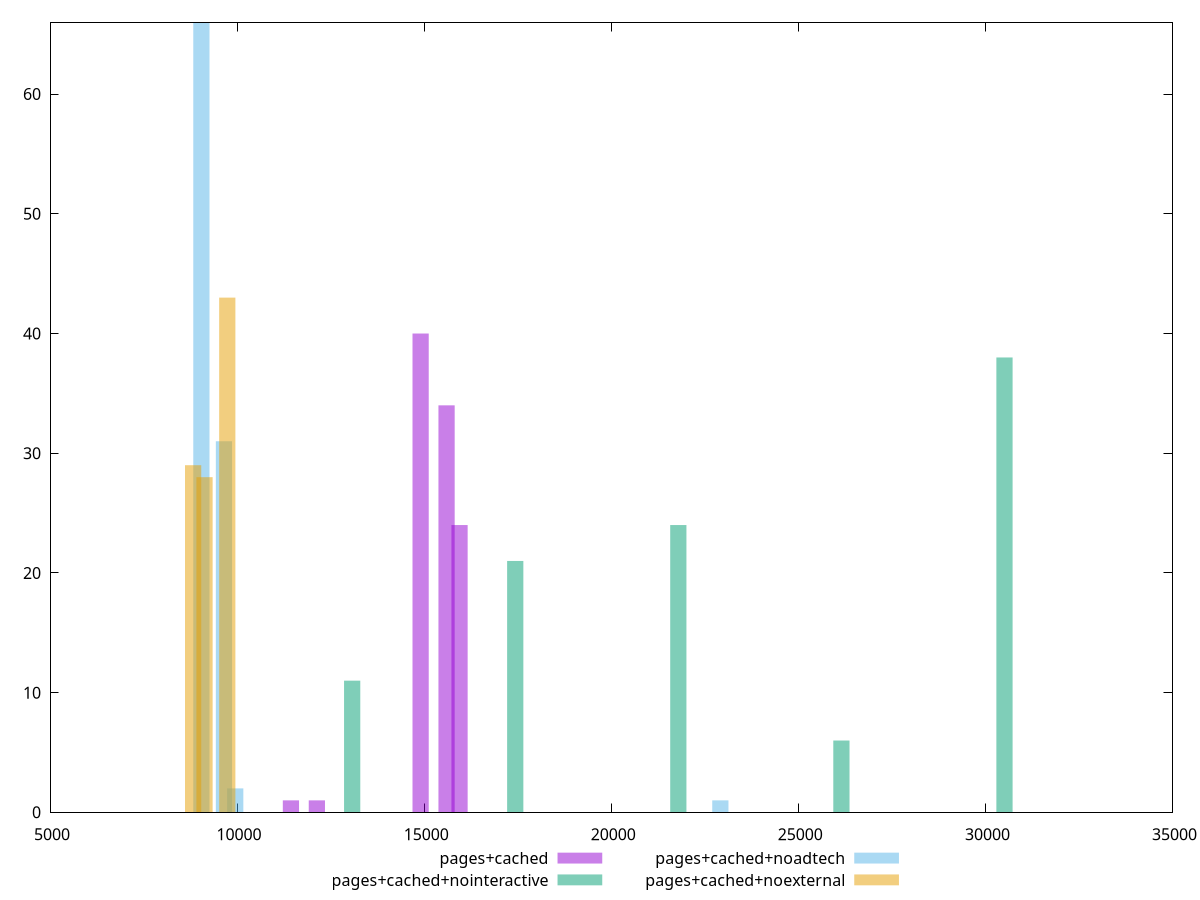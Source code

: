 $_pagesCached <<EOF
12132.130316769235 1
11438.865727239565 1
14905.188674887919 40
15945.085559182424 24
15598.453264417589 34
EOF
$_pagesCachedNointeractive <<EOF
13075.570242091086 11
17434.093656121448 21
30509.663898212533 38
21792.61707015181 24
26151.14048418217 6
EOF
$_pagesCachedNoadtech <<EOF
9648.81557686745 31
9045.764603313233 66
9950.341063644557 2
22915.936995060194 1
EOF
$_pagesCachedNoexternal <<EOF
9738.00410229686 43
9129.378845903306 28
8825.06621770653 29
EOF
set key outside below
set terminal pngcairo
set output "report_00006_2020-11-02T20-21-41.718Z/largest-contentful-paint/largest-contentful-paint_pages+cached_pages+cached+nointeractive_pages+cached+noadtech_pages+cached+noexternal+hist.png"
set boxwidth 433.6919536101201
set style fill transparent solid 0.5 noborder
set yrange [0:66]
plot $_pagesCached title "pages+cached" with boxes ,$_pagesCachedNointeractive title "pages+cached+nointeractive" with boxes ,$_pagesCachedNoadtech title "pages+cached+noadtech" with boxes ,$_pagesCachedNoexternal title "pages+cached+noexternal" with boxes ,